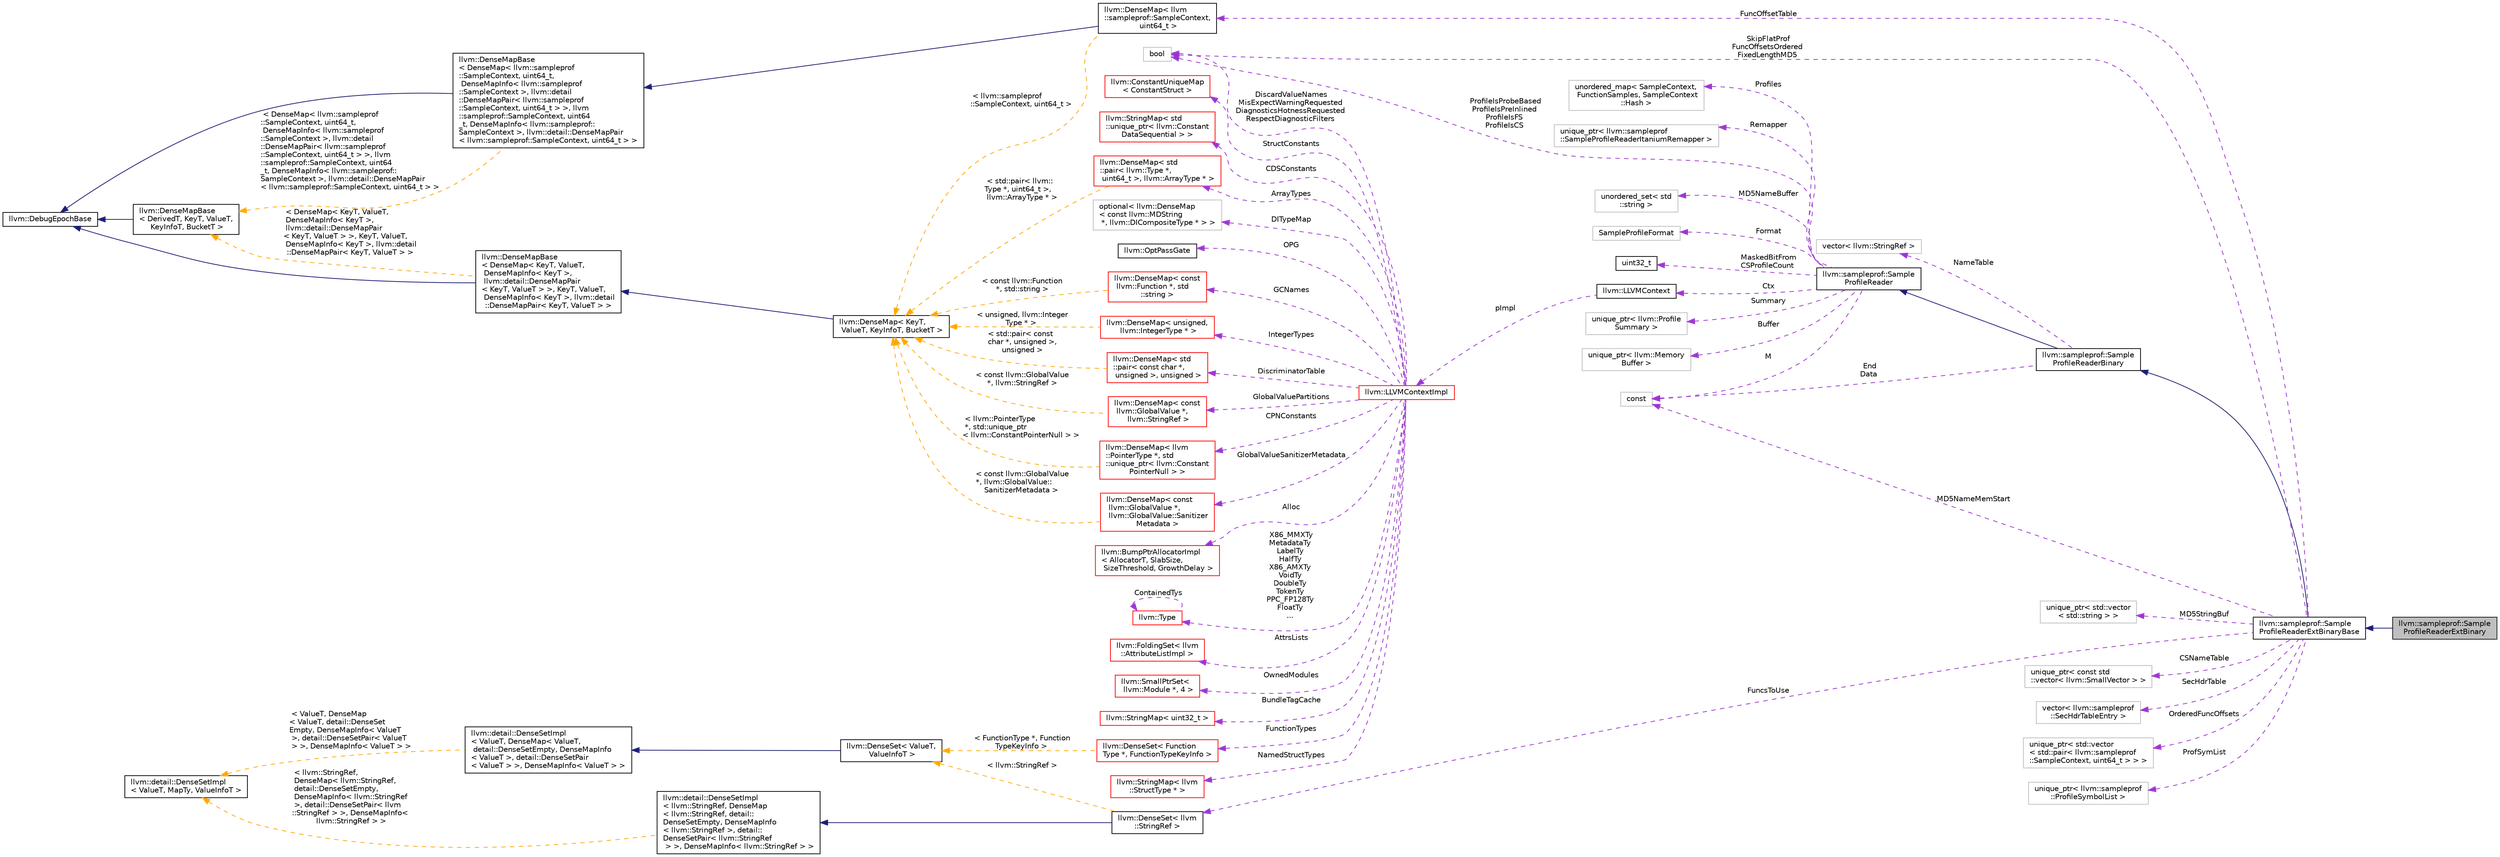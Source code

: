 digraph "llvm::sampleprof::SampleProfileReaderExtBinary"
{
 // LATEX_PDF_SIZE
  bgcolor="transparent";
  edge [fontname="Helvetica",fontsize="10",labelfontname="Helvetica",labelfontsize="10"];
  node [fontname="Helvetica",fontsize="10",shape=record];
  rankdir="LR";
  Node1 [label="llvm::sampleprof::Sample\lProfileReaderExtBinary",height=0.2,width=0.4,color="black", fillcolor="grey75", style="filled", fontcolor="black",tooltip=" "];
  Node2 -> Node1 [dir="back",color="midnightblue",fontsize="10",style="solid",fontname="Helvetica"];
  Node2 [label="llvm::sampleprof::Sample\lProfileReaderExtBinaryBase",height=0.2,width=0.4,color="black",URL="$classllvm_1_1sampleprof_1_1SampleProfileReaderExtBinaryBase.html",tooltip="SampleProfileReaderExtBinaryBase/SampleProfileWriterExtBinaryBase defines the basic structure of the ..."];
  Node3 -> Node2 [dir="back",color="midnightblue",fontsize="10",style="solid",fontname="Helvetica"];
  Node3 [label="llvm::sampleprof::Sample\lProfileReaderBinary",height=0.2,width=0.4,color="black",URL="$classllvm_1_1sampleprof_1_1SampleProfileReaderBinary.html",tooltip=" "];
  Node4 -> Node3 [dir="back",color="midnightblue",fontsize="10",style="solid",fontname="Helvetica"];
  Node4 [label="llvm::sampleprof::Sample\lProfileReader",height=0.2,width=0.4,color="black",URL="$classllvm_1_1sampleprof_1_1SampleProfileReader.html",tooltip="Sample-based profile reader."];
  Node5 -> Node4 [dir="back",color="darkorchid3",fontsize="10",style="dashed",label=" Profiles" ,fontname="Helvetica"];
  Node5 [label="unordered_map\< SampleContext,\l FunctionSamples, SampleContext\l::Hash \>",height=0.2,width=0.4,color="grey75",tooltip=" "];
  Node6 -> Node4 [dir="back",color="darkorchid3",fontsize="10",style="dashed",label=" Remapper" ,fontname="Helvetica"];
  Node6 [label="unique_ptr\< llvm::sampleprof\l::SampleProfileReaderItaniumRemapper \>",height=0.2,width=0.4,color="grey75",tooltip=" "];
  Node7 -> Node4 [dir="back",color="darkorchid3",fontsize="10",style="dashed",label=" MD5NameBuffer" ,fontname="Helvetica"];
  Node7 [label="unordered_set\< std\l::string \>",height=0.2,width=0.4,color="grey75",tooltip=" "];
  Node8 -> Node4 [dir="back",color="darkorchid3",fontsize="10",style="dashed",label=" Format" ,fontname="Helvetica"];
  Node8 [label="SampleProfileFormat",height=0.2,width=0.4,color="grey75",tooltip=" "];
  Node9 -> Node4 [dir="back",color="darkorchid3",fontsize="10",style="dashed",label=" MaskedBitFrom\nCSProfileCount" ,fontname="Helvetica"];
  Node9 [label="uint32_t",height=0.2,width=0.4,color="black",URL="$classuint32__t.html",tooltip=" "];
  Node10 -> Node4 [dir="back",color="darkorchid3",fontsize="10",style="dashed",label=" ProfileIsProbeBased\nProfileIsPreInlined\nProfileIsFS\nProfileIsCS" ,fontname="Helvetica"];
  Node10 [label="bool",height=0.2,width=0.4,color="grey75",tooltip=" "];
  Node11 -> Node4 [dir="back",color="darkorchid3",fontsize="10",style="dashed",label=" Ctx" ,fontname="Helvetica"];
  Node11 [label="llvm::LLVMContext",height=0.2,width=0.4,color="black",URL="$classllvm_1_1LLVMContext.html",tooltip="This is an important class for using LLVM in a threaded context."];
  Node12 -> Node11 [dir="back",color="darkorchid3",fontsize="10",style="dashed",label=" pImpl" ,fontname="Helvetica"];
  Node12 [label="llvm::LLVMContextImpl",height=0.2,width=0.4,color="red",URL="$classllvm_1_1LLVMContextImpl.html",tooltip=" "];
  Node13 -> Node12 [dir="back",color="darkorchid3",fontsize="10",style="dashed",label=" Alloc" ,fontname="Helvetica"];
  Node13 [label="llvm::BumpPtrAllocatorImpl\l\< AllocatorT, SlabSize,\l SizeThreshold, GrowthDelay \>",height=0.2,width=0.4,color="red",URL="$classllvm_1_1BumpPtrAllocatorImpl.html",tooltip="Allocate memory in an ever growing pool, as if by bump-pointer."];
  Node21 -> Node12 [dir="back",color="darkorchid3",fontsize="10",style="dashed",label=" X86_MMXTy\nMetadataTy\nLabelTy\nHalfTy\nX86_AMXTy\nVoidTy\nDoubleTy\nTokenTy\nPPC_FP128Ty\nFloatTy\n..." ,fontname="Helvetica"];
  Node21 [label="llvm::Type",height=0.2,width=0.4,color="red",URL="$classllvm_1_1Type.html",tooltip="The instances of the Type class are immutable: once they are created, they are never changed."];
  Node21 -> Node21 [dir="back",color="darkorchid3",fontsize="10",style="dashed",label=" ContainedTys" ,fontname="Helvetica"];
  Node23 -> Node12 [dir="back",color="darkorchid3",fontsize="10",style="dashed",label=" AttrsLists" ,fontname="Helvetica"];
  Node23 [label="llvm::FoldingSet\< llvm\l::AttributeListImpl \>",height=0.2,width=0.4,color="red",URL="$classllvm_1_1FoldingSet.html",tooltip=" "];
  Node30 -> Node12 [dir="back",color="darkorchid3",fontsize="10",style="dashed",label=" OwnedModules" ,fontname="Helvetica"];
  Node30 [label="llvm::SmallPtrSet\<\l llvm::Module *, 4 \>",height=0.2,width=0.4,color="red",URL="$classllvm_1_1SmallPtrSet.html",tooltip=" "];
  Node37 -> Node12 [dir="back",color="darkorchid3",fontsize="10",style="dashed",label=" BundleTagCache" ,fontname="Helvetica"];
  Node37 [label="llvm::StringMap\< uint32_t \>",height=0.2,width=0.4,color="red",URL="$classllvm_1_1StringMap.html",tooltip=" "];
  Node42 -> Node12 [dir="back",color="darkorchid3",fontsize="10",style="dashed",label=" ArrayTypes" ,fontname="Helvetica"];
  Node42 [label="llvm::DenseMap\< std\l::pair\< llvm::Type *,\l uint64_t \>, llvm::ArrayType * \>",height=0.2,width=0.4,color="red",URL="$classllvm_1_1DenseMap.html",tooltip=" "];
  Node45 -> Node42 [dir="back",color="orange",fontsize="10",style="dashed",label=" \< std::pair\< llvm::\lType *, uint64_t \>,\l llvm::ArrayType * \>" ,fontname="Helvetica"];
  Node45 [label="llvm::DenseMap\< KeyT,\l ValueT, KeyInfoT, BucketT \>",height=0.2,width=0.4,color="black",URL="$classllvm_1_1DenseMap.html",tooltip=" "];
  Node46 -> Node45 [dir="back",color="midnightblue",fontsize="10",style="solid",fontname="Helvetica"];
  Node46 [label="llvm::DenseMapBase\l\< DenseMap\< KeyT, ValueT,\l DenseMapInfo\< KeyT \>,\l llvm::detail::DenseMapPair\l\< KeyT, ValueT \> \>, KeyT, ValueT,\l DenseMapInfo\< KeyT \>, llvm::detail\l::DenseMapPair\< KeyT, ValueT \> \>",height=0.2,width=0.4,color="black",URL="$classllvm_1_1DenseMapBase.html",tooltip=" "];
  Node33 -> Node46 [dir="back",color="midnightblue",fontsize="10",style="solid",fontname="Helvetica"];
  Node33 [label="llvm::DebugEpochBase",height=0.2,width=0.4,color="black",URL="$classllvm_1_1DebugEpochBase.html",tooltip="A base class for data structure classes wishing to make iterators (\"handles\") pointing into themselve..."];
  Node44 -> Node46 [dir="back",color="orange",fontsize="10",style="dashed",label=" \< DenseMap\< KeyT, ValueT,\l DenseMapInfo\< KeyT \>,\l llvm::detail::DenseMapPair\l\< KeyT, ValueT \> \>, KeyT, ValueT,\l DenseMapInfo\< KeyT \>, llvm::detail\l::DenseMapPair\< KeyT, ValueT \> \>" ,fontname="Helvetica"];
  Node44 [label="llvm::DenseMapBase\l\< DerivedT, KeyT, ValueT,\l KeyInfoT, BucketT \>",height=0.2,width=0.4,color="black",URL="$classllvm_1_1DenseMapBase.html",tooltip=" "];
  Node33 -> Node44 [dir="back",color="midnightblue",fontsize="10",style="solid",fontname="Helvetica"];
  Node47 -> Node12 [dir="back",color="darkorchid3",fontsize="10",style="dashed",label=" NamedStructTypes" ,fontname="Helvetica"];
  Node47 [label="llvm::StringMap\< llvm\l::StructType * \>",height=0.2,width=0.4,color="red",URL="$classllvm_1_1StringMap.html",tooltip=" "];
  Node48 -> Node12 [dir="back",color="darkorchid3",fontsize="10",style="dashed",label=" FunctionTypes" ,fontname="Helvetica"];
  Node48 [label="llvm::DenseSet\< Function\lType *, FunctionTypeKeyInfo \>",height=0.2,width=0.4,color="red",URL="$classllvm_1_1DenseSet.html",tooltip=" "];
  Node51 -> Node48 [dir="back",color="orange",fontsize="10",style="dashed",label=" \< FunctionType *, Function\lTypeKeyInfo \>" ,fontname="Helvetica"];
  Node51 [label="llvm::DenseSet\< ValueT,\l ValueInfoT \>",height=0.2,width=0.4,color="black",URL="$classllvm_1_1DenseSet.html",tooltip="Implements a dense probed hash-table based set."];
  Node52 -> Node51 [dir="back",color="midnightblue",fontsize="10",style="solid",fontname="Helvetica"];
  Node52 [label="llvm::detail::DenseSetImpl\l\< ValueT, DenseMap\< ValueT,\l detail::DenseSetEmpty, DenseMapInfo\l\< ValueT \>, detail::DenseSetPair\l\< ValueT \> \>, DenseMapInfo\< ValueT \> \>",height=0.2,width=0.4,color="black",URL="$classllvm_1_1detail_1_1DenseSetImpl.html",tooltip=" "];
  Node50 -> Node52 [dir="back",color="orange",fontsize="10",style="dashed",label=" \< ValueT, DenseMap\l\< ValueT, detail::DenseSet\lEmpty, DenseMapInfo\< ValueT\l \>, detail::DenseSetPair\< ValueT\l \> \>, DenseMapInfo\< ValueT \> \>" ,fontname="Helvetica"];
  Node50 [label="llvm::detail::DenseSetImpl\l\< ValueT, MapTy, ValueInfoT \>",height=0.2,width=0.4,color="black",URL="$classllvm_1_1detail_1_1DenseSetImpl.html",tooltip="Base class for DenseSet and DenseSmallSet."];
  Node53 -> Node12 [dir="back",color="darkorchid3",fontsize="10",style="dashed",label=" StructConstants" ,fontname="Helvetica"];
  Node53 [label="llvm::ConstantUniqueMap\l\< ConstantStruct \>",height=0.2,width=0.4,color="red",URL="$classllvm_1_1ConstantUniqueMap.html",tooltip=" "];
  Node55 -> Node12 [dir="back",color="darkorchid3",fontsize="10",style="dashed",label=" GCNames" ,fontname="Helvetica"];
  Node55 [label="llvm::DenseMap\< const\l llvm::Function *, std\l::string \>",height=0.2,width=0.4,color="red",URL="$classllvm_1_1DenseMap.html",tooltip=" "];
  Node45 -> Node55 [dir="back",color="orange",fontsize="10",style="dashed",label=" \< const llvm::Function\l *, std::string \>" ,fontname="Helvetica"];
  Node57 -> Node12 [dir="back",color="darkorchid3",fontsize="10",style="dashed",label=" IntegerTypes" ,fontname="Helvetica"];
  Node57 [label="llvm::DenseMap\< unsigned,\l llvm::IntegerType * \>",height=0.2,width=0.4,color="red",URL="$classllvm_1_1DenseMap.html",tooltip=" "];
  Node45 -> Node57 [dir="back",color="orange",fontsize="10",style="dashed",label=" \< unsigned, llvm::Integer\lType * \>" ,fontname="Helvetica"];
  Node59 -> Node12 [dir="back",color="darkorchid3",fontsize="10",style="dashed",label=" CDSConstants" ,fontname="Helvetica"];
  Node59 [label="llvm::StringMap\< std\l::unique_ptr\< llvm::Constant\lDataSequential \> \>",height=0.2,width=0.4,color="red",URL="$classllvm_1_1StringMap.html",tooltip=" "];
  Node60 -> Node12 [dir="back",color="darkorchid3",fontsize="10",style="dashed",label=" DITypeMap" ,fontname="Helvetica"];
  Node60 [label="optional\< llvm::DenseMap\l\< const llvm::MDString\l *, llvm::DICompositeType * \> \>",height=0.2,width=0.4,color="grey75",tooltip=" "];
  Node61 -> Node12 [dir="back",color="darkorchid3",fontsize="10",style="dashed",label=" OPG" ,fontname="Helvetica"];
  Node61 [label="llvm::OptPassGate",height=0.2,width=0.4,color="black",URL="$classllvm_1_1OptPassGate.html",tooltip="Extensions to this class implement mechanisms to disable passes and individual optimizations at compi..."];
  Node62 -> Node12 [dir="back",color="darkorchid3",fontsize="10",style="dashed",label=" DiscriminatorTable" ,fontname="Helvetica"];
  Node62 [label="llvm::DenseMap\< std\l::pair\< const char *,\l unsigned \>, unsigned \>",height=0.2,width=0.4,color="red",URL="$classllvm_1_1DenseMap.html",tooltip=" "];
  Node45 -> Node62 [dir="back",color="orange",fontsize="10",style="dashed",label=" \< std::pair\< const\l char *, unsigned \>,\l unsigned \>" ,fontname="Helvetica"];
  Node64 -> Node12 [dir="back",color="darkorchid3",fontsize="10",style="dashed",label=" GlobalValuePartitions" ,fontname="Helvetica"];
  Node64 [label="llvm::DenseMap\< const\l llvm::GlobalValue *,\l llvm::StringRef \>",height=0.2,width=0.4,color="red",URL="$classllvm_1_1DenseMap.html",tooltip=" "];
  Node45 -> Node64 [dir="back",color="orange",fontsize="10",style="dashed",label=" \< const llvm::GlobalValue\l *, llvm::StringRef \>" ,fontname="Helvetica"];
  Node66 -> Node12 [dir="back",color="darkorchid3",fontsize="10",style="dashed",label=" CPNConstants" ,fontname="Helvetica"];
  Node66 [label="llvm::DenseMap\< llvm\l::PointerType *, std\l::unique_ptr\< llvm::Constant\lPointerNull \> \>",height=0.2,width=0.4,color="red",URL="$classllvm_1_1DenseMap.html",tooltip=" "];
  Node45 -> Node66 [dir="back",color="orange",fontsize="10",style="dashed",label=" \< llvm::PointerType\l *, std::unique_ptr\l\< llvm::ConstantPointerNull \> \>" ,fontname="Helvetica"];
  Node68 -> Node12 [dir="back",color="darkorchid3",fontsize="10",style="dashed",label=" GlobalValueSanitizerMetadata" ,fontname="Helvetica"];
  Node68 [label="llvm::DenseMap\< const\l llvm::GlobalValue *,\l llvm::GlobalValue::Sanitizer\lMetadata \>",height=0.2,width=0.4,color="red",URL="$classllvm_1_1DenseMap.html",tooltip=" "];
  Node45 -> Node68 [dir="back",color="orange",fontsize="10",style="dashed",label=" \< const llvm::GlobalValue\l *, llvm::GlobalValue::\lSanitizerMetadata \>" ,fontname="Helvetica"];
  Node10 -> Node12 [dir="back",color="darkorchid3",fontsize="10",style="dashed",label=" DiscardValueNames\nMisExpectWarningRequested\nDiagnosticsHotnessRequested\nRespectDiagnosticFilters" ,fontname="Helvetica"];
  Node34 -> Node4 [dir="back",color="darkorchid3",fontsize="10",style="dashed",label=" M" ,fontname="Helvetica"];
  Node34 [label="const",height=0.2,width=0.4,color="grey75",tooltip=" "];
  Node141 -> Node4 [dir="back",color="darkorchid3",fontsize="10",style="dashed",label=" Summary" ,fontname="Helvetica"];
  Node141 [label="unique_ptr\< llvm::Profile\lSummary \>",height=0.2,width=0.4,color="grey75",tooltip=" "];
  Node142 -> Node4 [dir="back",color="darkorchid3",fontsize="10",style="dashed",label=" Buffer" ,fontname="Helvetica"];
  Node142 [label="unique_ptr\< llvm::Memory\lBuffer \>",height=0.2,width=0.4,color="grey75",tooltip=" "];
  Node143 -> Node3 [dir="back",color="darkorchid3",fontsize="10",style="dashed",label=" NameTable" ,fontname="Helvetica"];
  Node143 [label="vector\< llvm::StringRef \>",height=0.2,width=0.4,color="grey75",tooltip=" "];
  Node34 -> Node3 [dir="back",color="darkorchid3",fontsize="10",style="dashed",label=" End\nData" ,fontname="Helvetica"];
  Node144 -> Node2 [dir="back",color="darkorchid3",fontsize="10",style="dashed",label=" FuncsToUse" ,fontname="Helvetica"];
  Node144 [label="llvm::DenseSet\< llvm\l::StringRef \>",height=0.2,width=0.4,color="black",URL="$classllvm_1_1DenseSet.html",tooltip=" "];
  Node145 -> Node144 [dir="back",color="midnightblue",fontsize="10",style="solid",fontname="Helvetica"];
  Node145 [label="llvm::detail::DenseSetImpl\l\< llvm::StringRef, DenseMap\l\< llvm::StringRef, detail::\lDenseSetEmpty, DenseMapInfo\l\< llvm::StringRef \>, detail::\lDenseSetPair\< llvm::StringRef\l \> \>, DenseMapInfo\< llvm::StringRef \> \>",height=0.2,width=0.4,color="black",URL="$classllvm_1_1detail_1_1DenseSetImpl.html",tooltip=" "];
  Node50 -> Node145 [dir="back",color="orange",fontsize="10",style="dashed",label=" \< llvm::StringRef,\l DenseMap\< llvm::StringRef,\l detail::DenseSetEmpty,\l DenseMapInfo\< llvm::StringRef\l \>, detail::DenseSetPair\< llvm\l::StringRef \> \>, DenseMapInfo\<\l llvm::StringRef \> \>" ,fontname="Helvetica"];
  Node51 -> Node144 [dir="back",color="orange",fontsize="10",style="dashed",label=" \< llvm::StringRef \>" ,fontname="Helvetica"];
  Node146 -> Node2 [dir="back",color="darkorchid3",fontsize="10",style="dashed",label=" MD5StringBuf" ,fontname="Helvetica"];
  Node146 [label="unique_ptr\< std::vector\l\< std::string \> \>",height=0.2,width=0.4,color="grey75",tooltip=" "];
  Node147 -> Node2 [dir="back",color="darkorchid3",fontsize="10",style="dashed",label=" FuncOffsetTable" ,fontname="Helvetica"];
  Node147 [label="llvm::DenseMap\< llvm\l::sampleprof::SampleContext,\l uint64_t \>",height=0.2,width=0.4,color="black",URL="$classllvm_1_1DenseMap.html",tooltip=" "];
  Node148 -> Node147 [dir="back",color="midnightblue",fontsize="10",style="solid",fontname="Helvetica"];
  Node148 [label="llvm::DenseMapBase\l\< DenseMap\< llvm::sampleprof\l::SampleContext, uint64_t,\l DenseMapInfo\< llvm::sampleprof\l::SampleContext \>, llvm::detail\l::DenseMapPair\< llvm::sampleprof\l::SampleContext, uint64_t \> \>, llvm\l::sampleprof::SampleContext, uint64\l_t, DenseMapInfo\< llvm::sampleprof::\lSampleContext \>, llvm::detail::DenseMapPair\l\< llvm::sampleprof::SampleContext, uint64_t \> \>",height=0.2,width=0.4,color="black",URL="$classllvm_1_1DenseMapBase.html",tooltip=" "];
  Node33 -> Node148 [dir="back",color="midnightblue",fontsize="10",style="solid",fontname="Helvetica"];
  Node44 -> Node148 [dir="back",color="orange",fontsize="10",style="dashed",label=" \< DenseMap\< llvm::sampleprof\l::SampleContext, uint64_t,\l DenseMapInfo\< llvm::sampleprof\l::SampleContext \>, llvm::detail\l::DenseMapPair\< llvm::sampleprof\l::SampleContext, uint64_t \> \>, llvm\l::sampleprof::SampleContext, uint64\l_t, DenseMapInfo\< llvm::sampleprof::\lSampleContext \>, llvm::detail::DenseMapPair\l\< llvm::sampleprof::SampleContext, uint64_t \> \>" ,fontname="Helvetica"];
  Node45 -> Node147 [dir="back",color="orange",fontsize="10",style="dashed",label=" \< llvm::sampleprof\l::SampleContext, uint64_t \>" ,fontname="Helvetica"];
  Node149 -> Node2 [dir="back",color="darkorchid3",fontsize="10",style="dashed",label=" CSNameTable" ,fontname="Helvetica"];
  Node149 [label="unique_ptr\< const std\l::vector\< llvm::SmallVector \> \>",height=0.2,width=0.4,color="grey75",tooltip=" "];
  Node10 -> Node2 [dir="back",color="darkorchid3",fontsize="10",style="dashed",label=" SkipFlatProf\nFuncOffsetsOrdered\nFixedLengthMD5" ,fontname="Helvetica"];
  Node34 -> Node2 [dir="back",color="darkorchid3",fontsize="10",style="dashed",label=" MD5NameMemStart" ,fontname="Helvetica"];
  Node150 -> Node2 [dir="back",color="darkorchid3",fontsize="10",style="dashed",label=" SecHdrTable" ,fontname="Helvetica"];
  Node150 [label="vector\< llvm::sampleprof\l::SecHdrTableEntry \>",height=0.2,width=0.4,color="grey75",tooltip=" "];
  Node151 -> Node2 [dir="back",color="darkorchid3",fontsize="10",style="dashed",label=" OrderedFuncOffsets" ,fontname="Helvetica"];
  Node151 [label="unique_ptr\< std::vector\l\< std::pair\< llvm::sampleprof\l::SampleContext, uint64_t \> \> \>",height=0.2,width=0.4,color="grey75",tooltip=" "];
  Node152 -> Node2 [dir="back",color="darkorchid3",fontsize="10",style="dashed",label=" ProfSymList" ,fontname="Helvetica"];
  Node152 [label="unique_ptr\< llvm::sampleprof\l::ProfileSymbolList \>",height=0.2,width=0.4,color="grey75",tooltip=" "];
}
